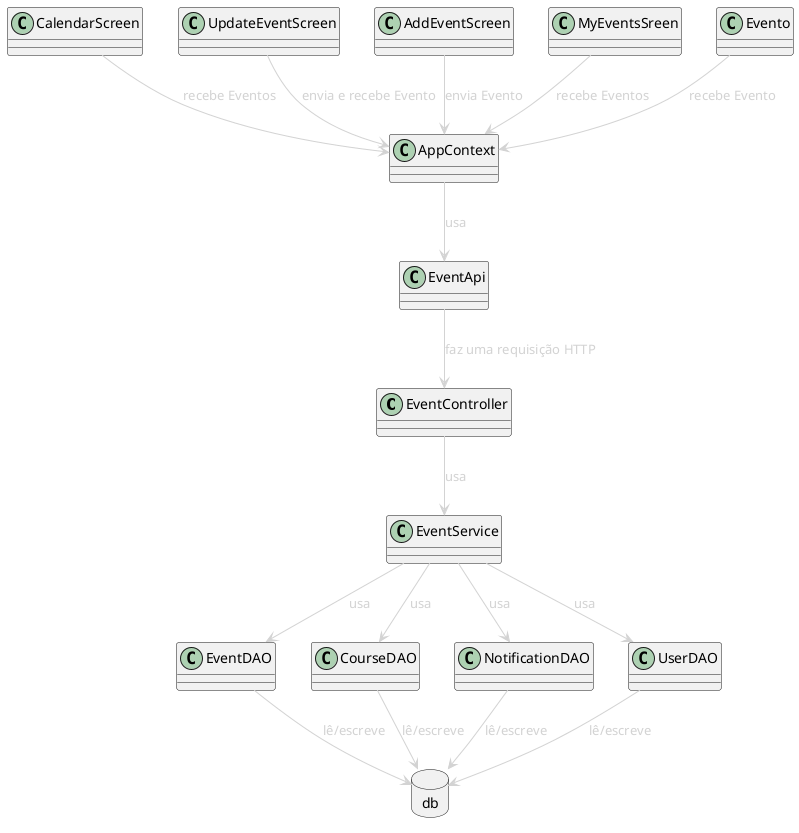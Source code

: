 @startuml
allow_mixing


skinparam backgroundcolor transparent
skinparam ArrowFontColor lightGray
skinparam ArrowColor lightGray

class EventController
class EventService
class EventDAO
class CourseDAO
class NotificationDAO
class UserDAO
class AppContext
class EventApi
class CalendarScreen
class UpdateEventScreen
class AddEventScreen
class MyEventsSreen
class Evento

database db

Evento --> AppContext : recebe Evento
CalendarScreen --> AppContext : recebe Eventos
MyEventsSreen --> AppContext :recebe Eventos
UpdateEventScreen --> AppContext : envia e recebe Evento
AddEventScreen --> AppContext : envia Evento
AppContext --> EventApi : usa
EventApi --> EventController: faz uma requisição HTTP
EventController --> EventService : usa
EventService --> EventDAO : usa
EventService --> CourseDAO : usa
EventService --> NotificationDAO : usa
EventService --> UserDAO : usa
EventDAO --> db : lê/escreve
UserDAO --> db : lê/escreve
CourseDAO --> db : lê/escreve
NotificationDAO --> db : lê/escreve
@enduml